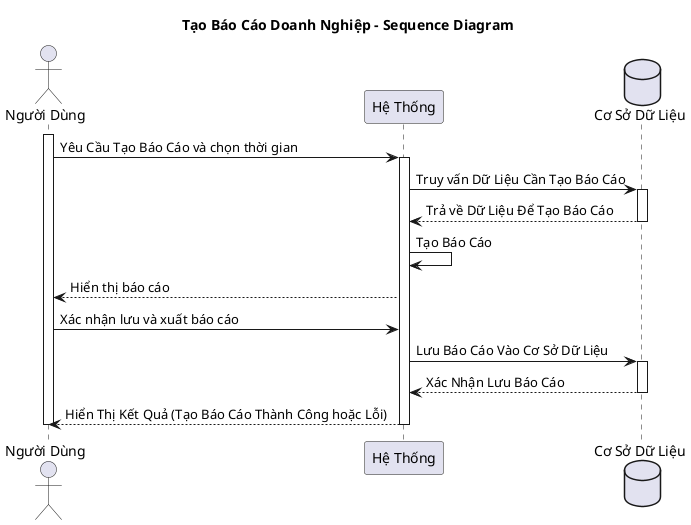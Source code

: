 @startuml
title Tạo Báo Cáo Doanh Nghiệp - Sequence Diagram

actor "Người Dùng" as user
participant "Hệ Thống" as system
database "Cơ Sở Dữ Liệu" as database

activate user
user -> system: Yêu Cầu Tạo Báo Cáo và chọn thời gian
activate system
system -> database: Truy vấn Dữ Liệu Cần Tạo Báo Cáo
activate database
database --> system: Trả về Dữ Liệu Để Tạo Báo Cáo
deactivate database
system -> system: Tạo Báo Cáo
system --> user: Hiển thị báo cáo
user -> system: Xác nhận lưu và xuất báo cáo
system -> database: Lưu Báo Cáo Vào Cơ Sở Dữ Liệu
activate database
database --> system: Xác Nhận Lưu Báo Cáo
deactivate database
system --> user: Hiển Thị Kết Quả (Tạo Báo Cáo Thành Công hoặc Lỗi)
deactivate system
deactivate user
@enduml
